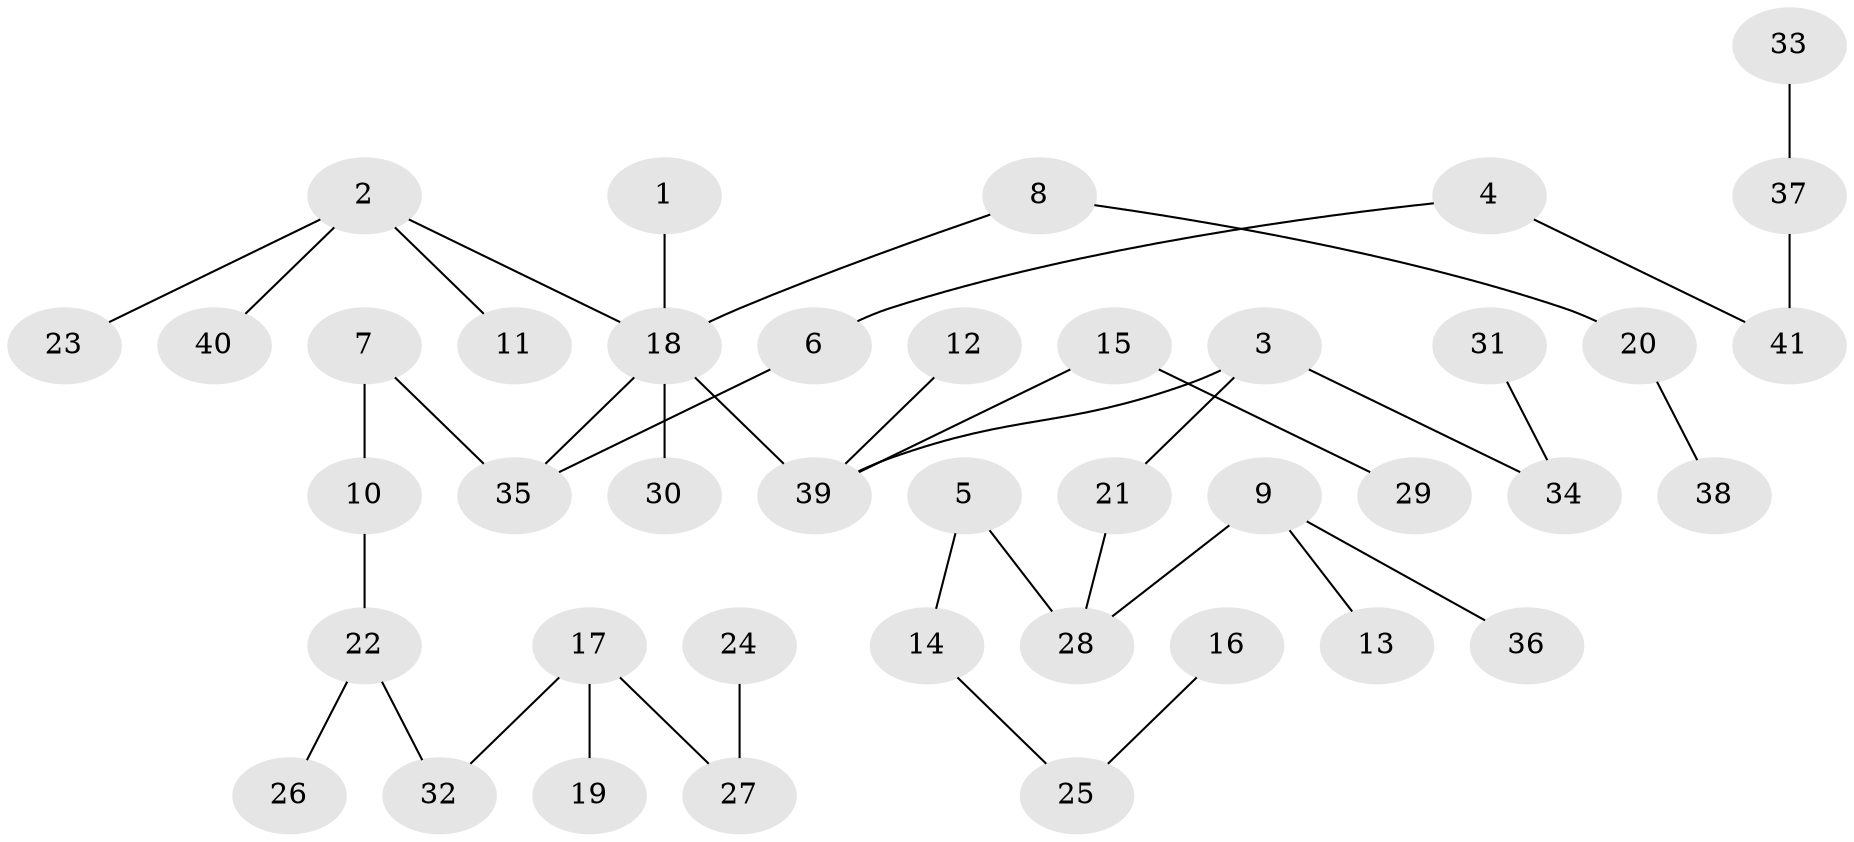 // original degree distribution, {7: 0.012345679012345678, 6: 0.012345679012345678, 4: 0.12345679012345678, 1: 0.49382716049382713, 2: 0.24691358024691357, 3: 0.1111111111111111}
// Generated by graph-tools (version 1.1) at 2025/02/03/09/25 03:02:19]
// undirected, 41 vertices, 40 edges
graph export_dot {
graph [start="1"]
  node [color=gray90,style=filled];
  1;
  2;
  3;
  4;
  5;
  6;
  7;
  8;
  9;
  10;
  11;
  12;
  13;
  14;
  15;
  16;
  17;
  18;
  19;
  20;
  21;
  22;
  23;
  24;
  25;
  26;
  27;
  28;
  29;
  30;
  31;
  32;
  33;
  34;
  35;
  36;
  37;
  38;
  39;
  40;
  41;
  1 -- 18 [weight=1.0];
  2 -- 11 [weight=1.0];
  2 -- 18 [weight=1.0];
  2 -- 23 [weight=1.0];
  2 -- 40 [weight=1.0];
  3 -- 21 [weight=1.0];
  3 -- 34 [weight=1.0];
  3 -- 39 [weight=1.0];
  4 -- 6 [weight=1.0];
  4 -- 41 [weight=1.0];
  5 -- 14 [weight=1.0];
  5 -- 28 [weight=1.0];
  6 -- 35 [weight=1.0];
  7 -- 10 [weight=1.0];
  7 -- 35 [weight=1.0];
  8 -- 18 [weight=1.0];
  8 -- 20 [weight=1.0];
  9 -- 13 [weight=1.0];
  9 -- 28 [weight=1.0];
  9 -- 36 [weight=1.0];
  10 -- 22 [weight=1.0];
  12 -- 39 [weight=1.0];
  14 -- 25 [weight=1.0];
  15 -- 29 [weight=1.0];
  15 -- 39 [weight=1.0];
  16 -- 25 [weight=1.0];
  17 -- 19 [weight=1.0];
  17 -- 27 [weight=1.0];
  17 -- 32 [weight=1.0];
  18 -- 30 [weight=1.0];
  18 -- 35 [weight=1.0];
  18 -- 39 [weight=1.0];
  20 -- 38 [weight=1.0];
  21 -- 28 [weight=1.0];
  22 -- 26 [weight=1.0];
  22 -- 32 [weight=1.0];
  24 -- 27 [weight=1.0];
  31 -- 34 [weight=1.0];
  33 -- 37 [weight=1.0];
  37 -- 41 [weight=1.0];
}
